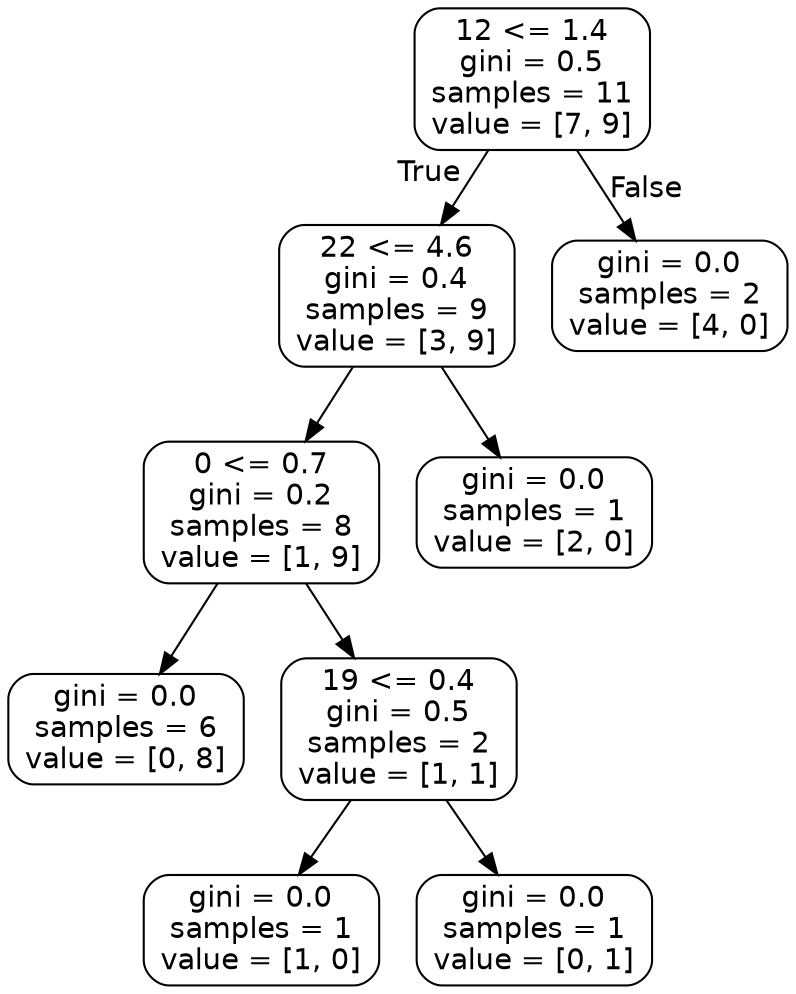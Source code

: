 digraph Tree {
node [shape=box, style="rounded", color="black", fontname=helvetica] ;
edge [fontname=helvetica] ;
0 [label="12 <= 1.4\ngini = 0.5\nsamples = 11\nvalue = [7, 9]"] ;
1 [label="22 <= 4.6\ngini = 0.4\nsamples = 9\nvalue = [3, 9]"] ;
0 -> 1 [labeldistance=2.5, labelangle=45, headlabel="True"] ;
2 [label="0 <= 0.7\ngini = 0.2\nsamples = 8\nvalue = [1, 9]"] ;
1 -> 2 ;
3 [label="gini = 0.0\nsamples = 6\nvalue = [0, 8]"] ;
2 -> 3 ;
4 [label="19 <= 0.4\ngini = 0.5\nsamples = 2\nvalue = [1, 1]"] ;
2 -> 4 ;
5 [label="gini = 0.0\nsamples = 1\nvalue = [1, 0]"] ;
4 -> 5 ;
6 [label="gini = 0.0\nsamples = 1\nvalue = [0, 1]"] ;
4 -> 6 ;
7 [label="gini = 0.0\nsamples = 1\nvalue = [2, 0]"] ;
1 -> 7 ;
8 [label="gini = 0.0\nsamples = 2\nvalue = [4, 0]"] ;
0 -> 8 [labeldistance=2.5, labelangle=-45, headlabel="False"] ;
}
